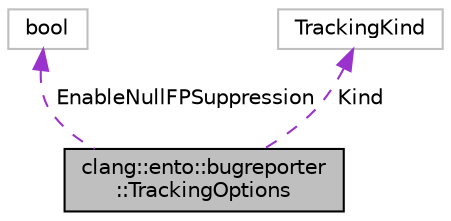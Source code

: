 digraph "clang::ento::bugreporter::TrackingOptions"
{
 // LATEX_PDF_SIZE
  bgcolor="transparent";
  edge [fontname="Helvetica",fontsize="10",labelfontname="Helvetica",labelfontsize="10"];
  node [fontname="Helvetica",fontsize="10",shape=record];
  Node1 [label="clang::ento::bugreporter\l::TrackingOptions",height=0.2,width=0.4,color="black", fillcolor="grey75", style="filled", fontcolor="black",tooltip="Defines a set of options altering tracking behavior."];
  Node2 -> Node1 [dir="back",color="darkorchid3",fontsize="10",style="dashed",label=" EnableNullFPSuppression" ,fontname="Helvetica"];
  Node2 [label="bool",height=0.2,width=0.4,color="grey75",tooltip=" "];
  Node3 -> Node1 [dir="back",color="darkorchid3",fontsize="10",style="dashed",label=" Kind" ,fontname="Helvetica"];
  Node3 [label="TrackingKind",height=0.2,width=0.4,color="grey75",tooltip=" "];
}
